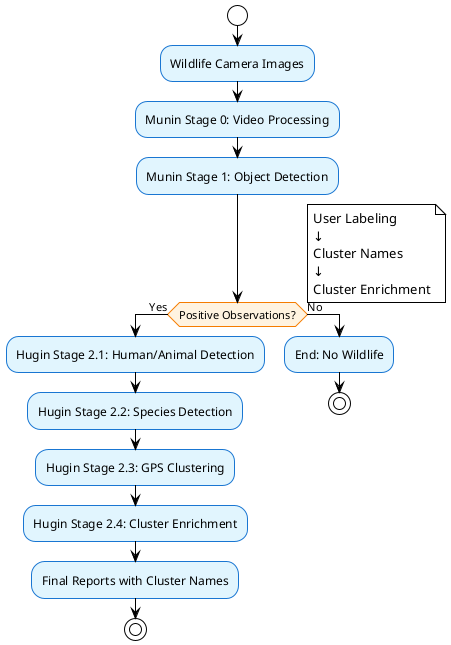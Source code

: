 @startuml System Workflow
!theme plain
skinparam backgroundColor #FFFFFF
skinparam activity {
    BackgroundColor #E1F5FE
    BorderColor #1976D2
    FontColor #000000
}
skinparam activityDiamond {
    BackgroundColor #FFF3E0
    BorderColor #F57C00
    FontColor #000000
}

start
:Wildlife Camera Images;
:Munin Stage 0: Video Processing;
:Munin Stage 1: Object Detection;
if (Positive Observations?) then (Yes)
    :Hugin Stage 2.1: Human/Animal Detection;
    :Hugin Stage 2.2: Species Detection;
    :Hugin Stage 2.3: GPS Clustering;
    :Hugin Stage 2.4: Cluster Enrichment;
    :Final Reports with Cluster Names;
    stop
else (No)
    :End: No Wildlife;
    stop
endif

note right
    User Labeling
    ↓
    Cluster Names
    ↓
    Cluster Enrichment
end note
@enduml
